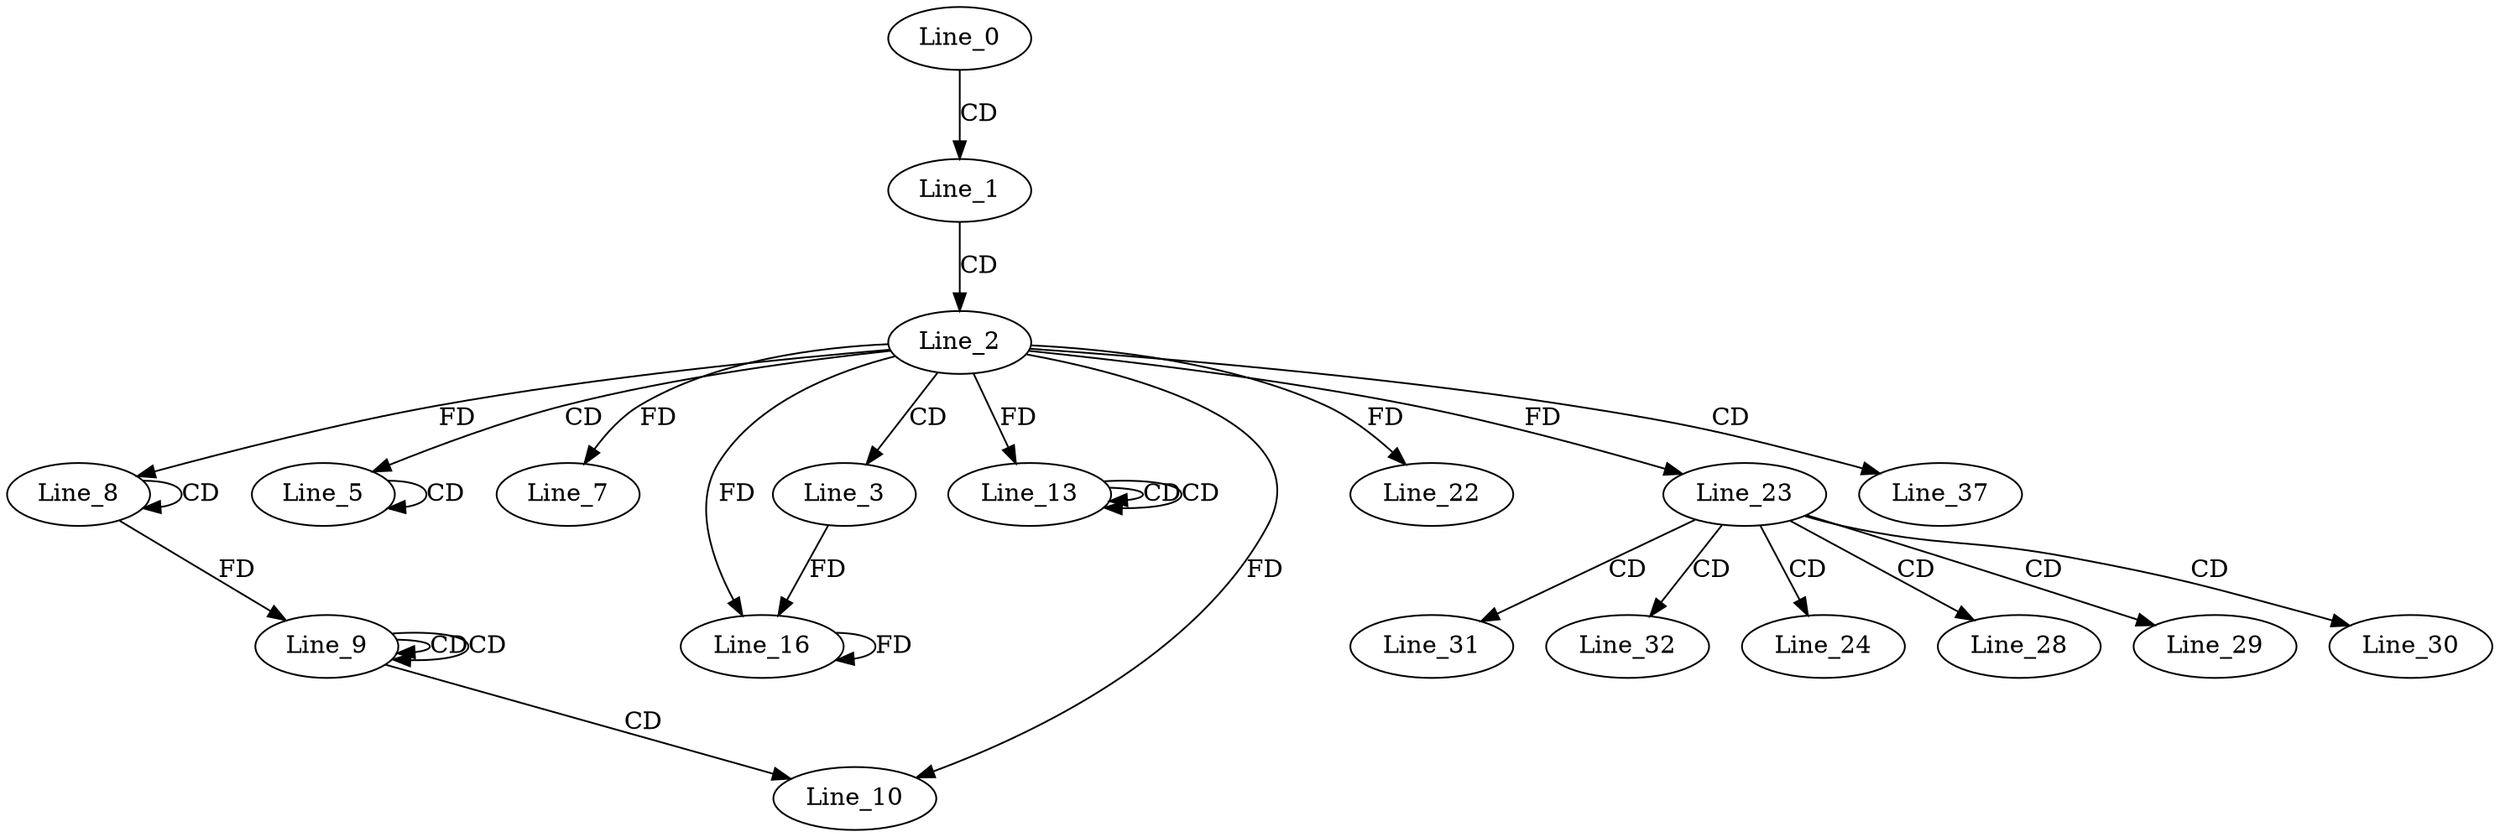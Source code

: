 digraph G {
  Line_0;
  Line_1;
  Line_2;
  Line_3;
  Line_5;
  Line_7;
  Line_8;
  Line_8;
  Line_9;
  Line_9;
  Line_9;
  Line_10;
  Line_13;
  Line_13;
  Line_13;
  Line_16;
  Line_16;
  Line_22;
  Line_23;
  Line_24;
  Line_28;
  Line_29;
  Line_30;
  Line_31;
  Line_32;
  Line_37;
  Line_0 -> Line_1 [ label="CD" ];
  Line_1 -> Line_2 [ label="CD" ];
  Line_2 -> Line_3 [ label="CD" ];
  Line_2 -> Line_5 [ label="CD" ];
  Line_5 -> Line_5 [ label="CD" ];
  Line_2 -> Line_7 [ label="FD" ];
  Line_8 -> Line_8 [ label="CD" ];
  Line_2 -> Line_8 [ label="FD" ];
  Line_9 -> Line_9 [ label="CD" ];
  Line_9 -> Line_9 [ label="CD" ];
  Line_8 -> Line_9 [ label="FD" ];
  Line_9 -> Line_10 [ label="CD" ];
  Line_2 -> Line_10 [ label="FD" ];
  Line_13 -> Line_13 [ label="CD" ];
  Line_13 -> Line_13 [ label="CD" ];
  Line_2 -> Line_13 [ label="FD" ];
  Line_16 -> Line_16 [ label="FD" ];
  Line_3 -> Line_16 [ label="FD" ];
  Line_2 -> Line_16 [ label="FD" ];
  Line_2 -> Line_22 [ label="FD" ];
  Line_2 -> Line_23 [ label="FD" ];
  Line_23 -> Line_24 [ label="CD" ];
  Line_23 -> Line_28 [ label="CD" ];
  Line_23 -> Line_29 [ label="CD" ];
  Line_23 -> Line_30 [ label="CD" ];
  Line_23 -> Line_31 [ label="CD" ];
  Line_23 -> Line_32 [ label="CD" ];
  Line_2 -> Line_37 [ label="CD" ];
}
